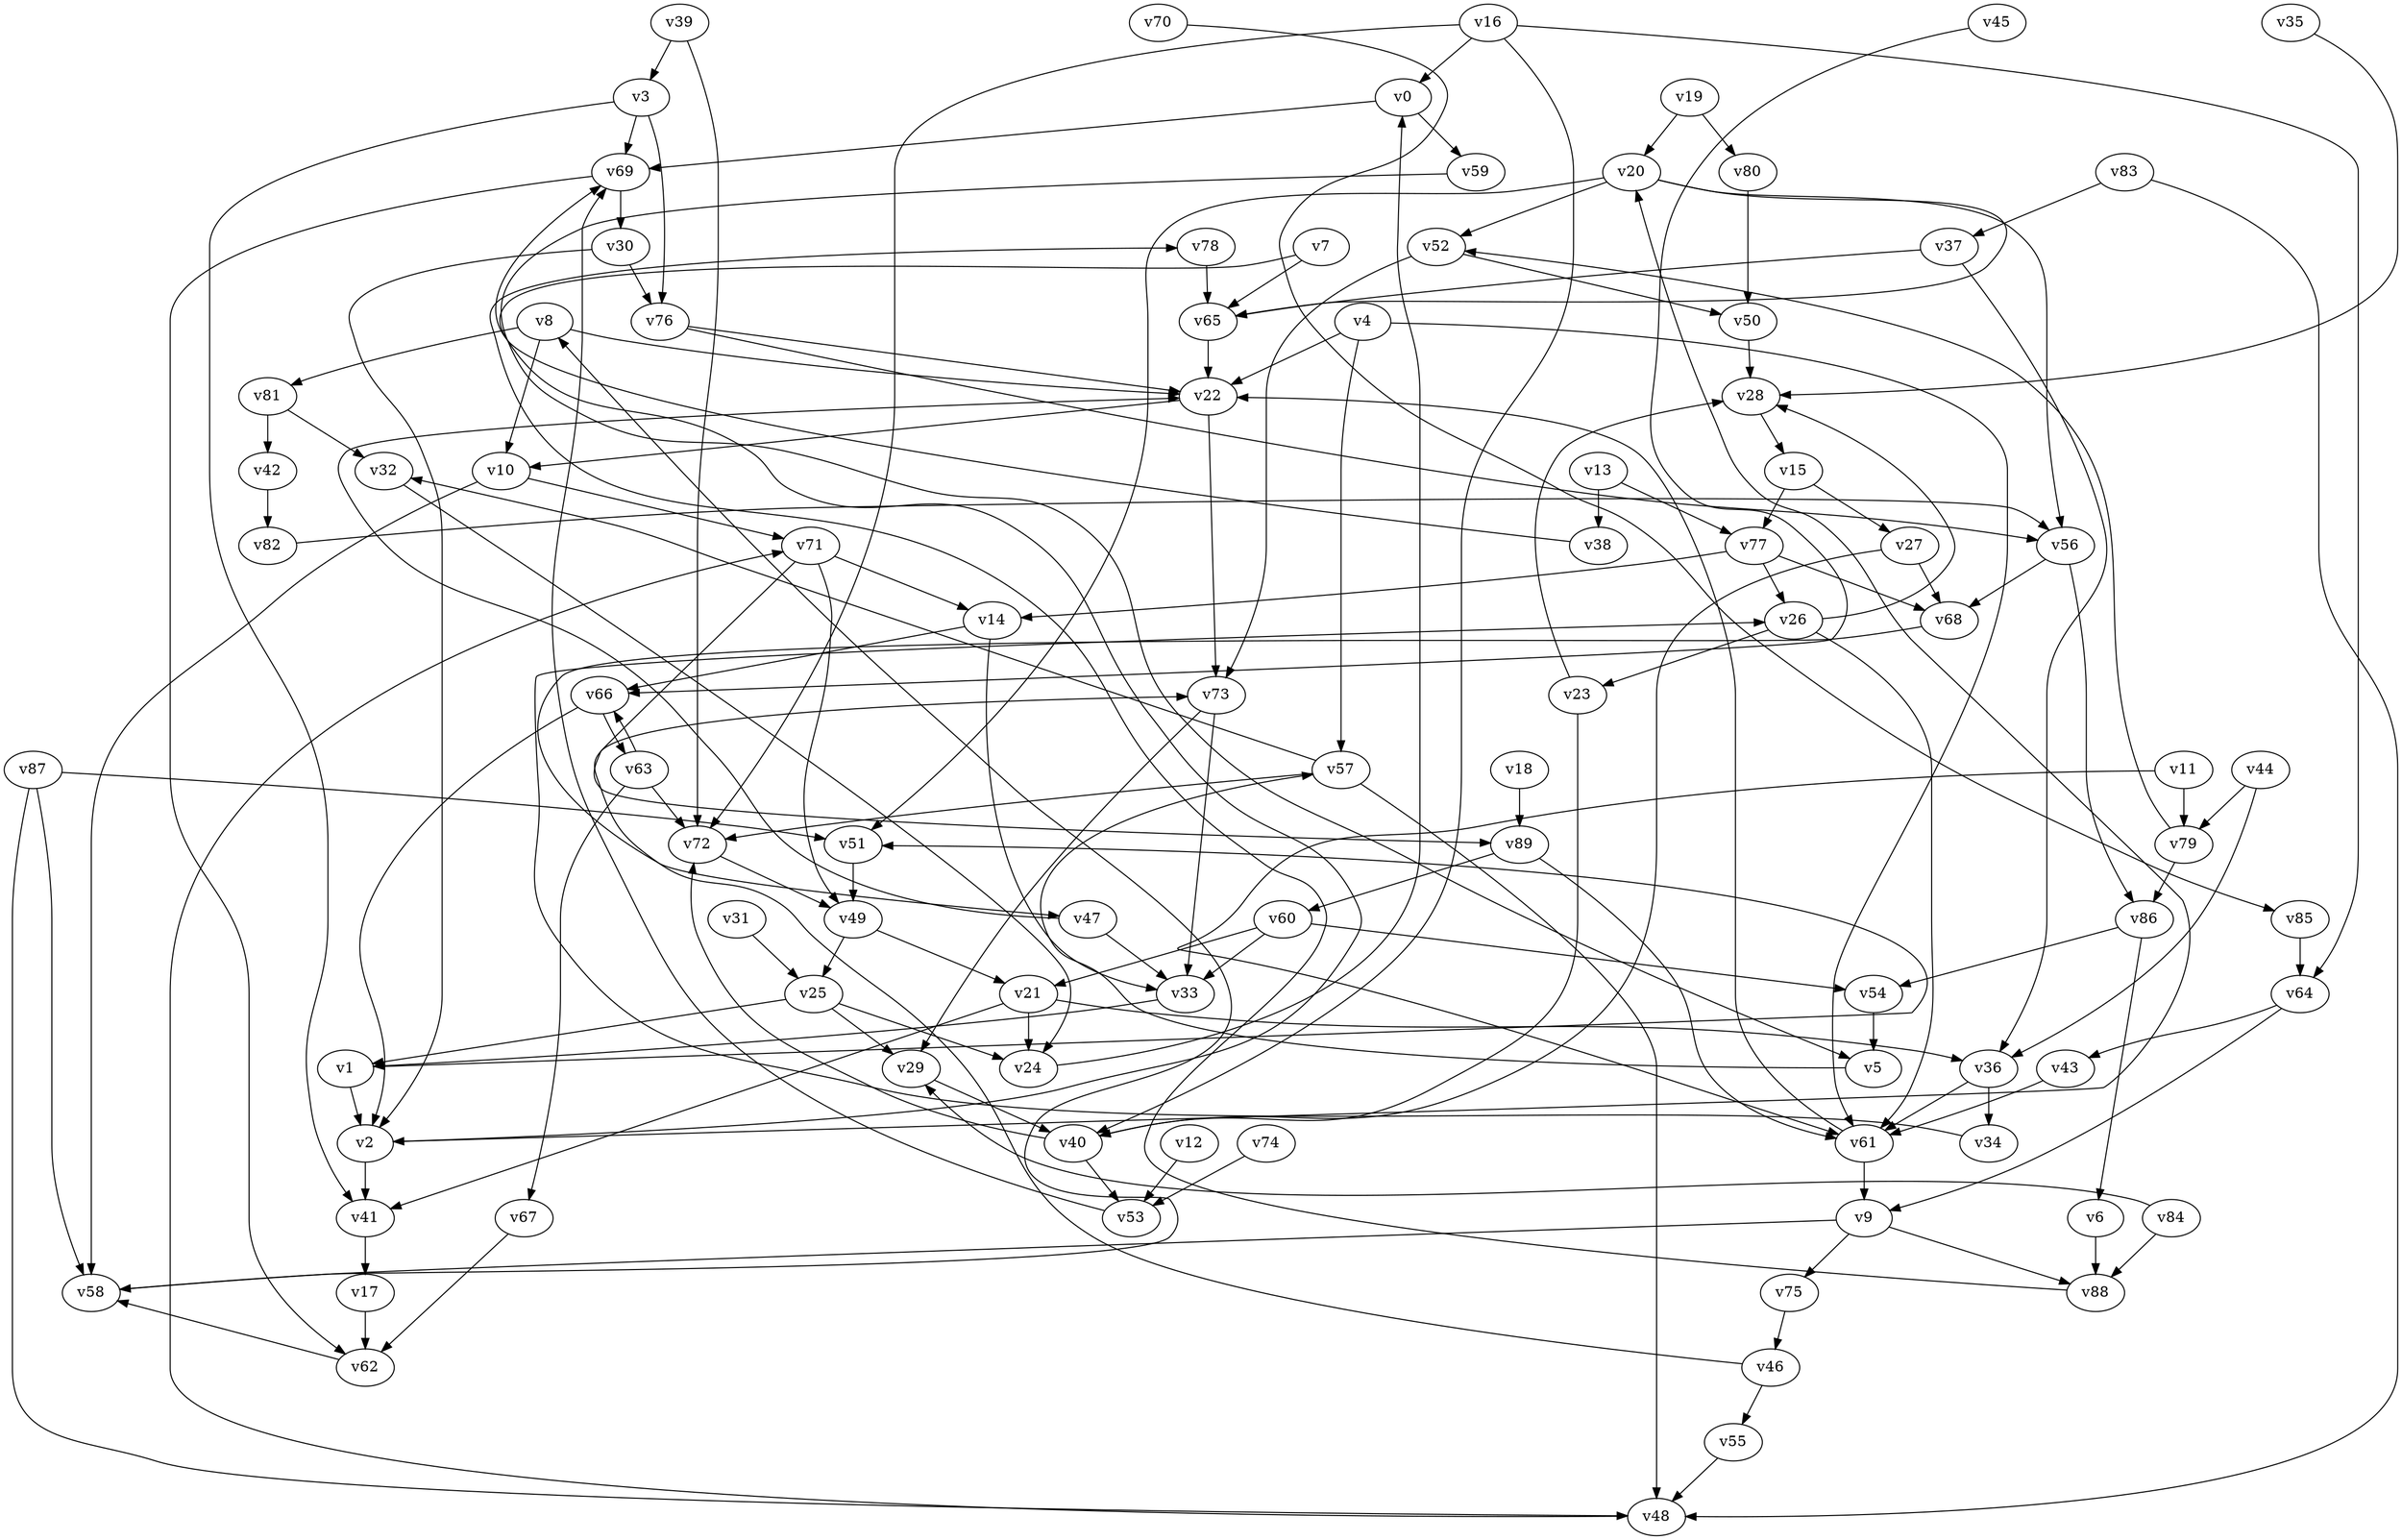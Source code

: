 // Benchmark game 127 - 90 vertices
// time_bound: 37
// targets: v38
digraph G {
    v0 [name="v0", player=1];
    v1 [name="v1", player=1];
    v2 [name="v2", player=0];
    v3 [name="v3", player=1];
    v4 [name="v4", player=0];
    v5 [name="v5", player=0];
    v6 [name="v6", player=0];
    v7 [name="v7", player=1];
    v8 [name="v8", player=0];
    v9 [name="v9", player=0];
    v10 [name="v10", player=0];
    v11 [name="v11", player=0];
    v12 [name="v12", player=0];
    v13 [name="v13", player=1];
    v14 [name="v14", player=1];
    v15 [name="v15", player=0];
    v16 [name="v16", player=0];
    v17 [name="v17", player=1];
    v18 [name="v18", player=1];
    v19 [name="v19", player=1];
    v20 [name="v20", player=1];
    v21 [name="v21", player=1];
    v22 [name="v22", player=1];
    v23 [name="v23", player=0];
    v24 [name="v24", player=0];
    v25 [name="v25", player=1];
    v26 [name="v26", player=0];
    v27 [name="v27", player=0];
    v28 [name="v28", player=1];
    v29 [name="v29", player=1];
    v30 [name="v30", player=1];
    v31 [name="v31", player=1];
    v32 [name="v32", player=0];
    v33 [name="v33", player=0];
    v34 [name="v34", player=1];
    v35 [name="v35", player=1];
    v36 [name="v36", player=0];
    v37 [name="v37", player=0];
    v38 [name="v38", player=0, target=1];
    v39 [name="v39", player=1];
    v40 [name="v40", player=1];
    v41 [name="v41", player=1];
    v42 [name="v42", player=0];
    v43 [name="v43", player=0];
    v44 [name="v44", player=1];
    v45 [name="v45", player=1];
    v46 [name="v46", player=0];
    v47 [name="v47", player=0];
    v48 [name="v48", player=0];
    v49 [name="v49", player=0];
    v50 [name="v50", player=1];
    v51 [name="v51", player=0];
    v52 [name="v52", player=0];
    v53 [name="v53", player=0];
    v54 [name="v54", player=1];
    v55 [name="v55", player=1];
    v56 [name="v56", player=0];
    v57 [name="v57", player=1];
    v58 [name="v58", player=1];
    v59 [name="v59", player=1];
    v60 [name="v60", player=1];
    v61 [name="v61", player=1];
    v62 [name="v62", player=1];
    v63 [name="v63", player=1];
    v64 [name="v64", player=0];
    v65 [name="v65", player=1];
    v66 [name="v66", player=1];
    v67 [name="v67", player=0];
    v68 [name="v68", player=0];
    v69 [name="v69", player=0];
    v70 [name="v70", player=1];
    v71 [name="v71", player=0];
    v72 [name="v72", player=0];
    v73 [name="v73", player=1];
    v74 [name="v74", player=0];
    v75 [name="v75", player=0];
    v76 [name="v76", player=0];
    v77 [name="v77", player=1];
    v78 [name="v78", player=0];
    v79 [name="v79", player=1];
    v80 [name="v80", player=1];
    v81 [name="v81", player=1];
    v82 [name="v82", player=1];
    v83 [name="v83", player=1];
    v84 [name="v84", player=0];
    v85 [name="v85", player=0];
    v86 [name="v86", player=1];
    v87 [name="v87", player=0];
    v88 [name="v88", player=0];
    v89 [name="v89", player=0];

    v0 -> v59;
    v1 -> v51 [constraint="t mod 2 == 1"];
    v2 -> v20 [constraint="t mod 3 == 1"];
    v3 -> v41;
    v4 -> v57;
    v5 -> v57 [constraint="t >= 4"];
    v6 -> v88;
    v7 -> v2 [constraint="t < 10"];
    v8 -> v81;
    v9 -> v88;
    v10 -> v58;
    v11 -> v61 [constraint="t >= 1"];
    v12 -> v53;
    v13 -> v38;
    v14 -> v33;
    v15 -> v77;
    v16 -> v72;
    v17 -> v62;
    v18 -> v89;
    v19 -> v80;
    v20 -> v65 [constraint="t >= 2"];
    v21 -> v36;
    v22 -> v73;
    v23 -> v28;
    v24 -> v0;
    v25 -> v1;
    v26 -> v28;
    v27 -> v68;
    v28 -> v15;
    v29 -> v40;
    v30 -> v2;
    v31 -> v25;
    v32 -> v24 [constraint="t >= 5"];
    v33 -> v1 [constraint="t < 9"];
    v34 -> v26 [constraint="t >= 4"];
    v35 -> v28 [constraint="t mod 4 == 0"];
    v36 -> v34;
    v37 -> v65;
    v38 -> v69 [constraint="t mod 5 == 2"];
    v39 -> v72;
    v40 -> v72;
    v41 -> v17;
    v42 -> v82;
    v43 -> v61;
    v44 -> v79;
    v45 -> v66 [constraint="t mod 5 == 1"];
    v46 -> v73 [constraint="t >= 4"];
    v47 -> v22 [constraint="t < 12"];
    v48 -> v71;
    v49 -> v25;
    v50 -> v28;
    v51 -> v49;
    v52 -> v73;
    v53 -> v69;
    v54 -> v5;
    v55 -> v48;
    v56 -> v68;
    v57 -> v32 [constraint="t < 14"];
    v58 -> v8 [constraint="t < 6"];
    v59 -> v5 [constraint="t < 15"];
    v60 -> v21;
    v61 -> v22;
    v62 -> v58 [constraint="t mod 2 == 0"];
    v63 -> v67;
    v64 -> v43;
    v65 -> v22;
    v66 -> v2 [constraint="t mod 5 == 1"];
    v67 -> v62;
    v68 -> v47 [constraint="t mod 4 == 1"];
    v69 -> v62;
    v70 -> v85 [constraint="t >= 1"];
    v71 -> v89 [constraint="t < 6"];
    v72 -> v49;
    v73 -> v29;
    v74 -> v53;
    v75 -> v46;
    v76 -> v56 [constraint="t < 12"];
    v77 -> v14;
    v78 -> v65;
    v79 -> v52 [constraint="t >= 3"];
    v80 -> v50;
    v81 -> v42;
    v82 -> v56 [constraint="t >= 5"];
    v83 -> v48;
    v84 -> v29 [constraint="t mod 5 == 4"];
    v85 -> v64;
    v86 -> v54;
    v87 -> v51;
    v88 -> v78 [constraint="t >= 4"];
    v89 -> v61;
    v2 -> v41;
    v30 -> v76;
    v0 -> v69;
    v8 -> v10;
    v1 -> v2;
    v4 -> v61;
    v89 -> v60;
    v69 -> v30;
    v14 -> v66;
    v20 -> v52;
    v26 -> v61;
    v81 -> v32;
    v9 -> v75;
    v86 -> v6;
    v26 -> v23;
    v23 -> v40;
    v7 -> v65;
    v11 -> v79;
    v25 -> v29;
    v79 -> v86;
    v19 -> v20;
    v60 -> v33;
    v83 -> v37;
    v47 -> v33;
    v84 -> v88;
    v44 -> v36;
    v36 -> v61;
    v20 -> v56;
    v66 -> v63;
    v76 -> v22;
    v37 -> v36;
    v56 -> v86;
    v87 -> v58;
    v9 -> v58;
    v39 -> v3;
    v52 -> v50;
    v71 -> v49;
    v57 -> v72;
    v73 -> v33;
    v16 -> v0;
    v87 -> v48;
    v15 -> v27;
    v60 -> v54;
    v77 -> v68;
    v21 -> v24;
    v57 -> v48;
    v10 -> v71;
    v16 -> v40;
    v77 -> v26;
    v3 -> v69;
    v63 -> v66;
    v63 -> v72;
    v3 -> v76;
    v8 -> v22;
    v64 -> v9;
    v22 -> v10;
    v20 -> v51;
    v27 -> v40;
    v71 -> v14;
    v46 -> v55;
    v61 -> v9;
    v4 -> v22;
    v49 -> v21;
    v21 -> v41;
    v13 -> v77;
    v25 -> v24;
    v40 -> v53;
    v16 -> v64;
}
